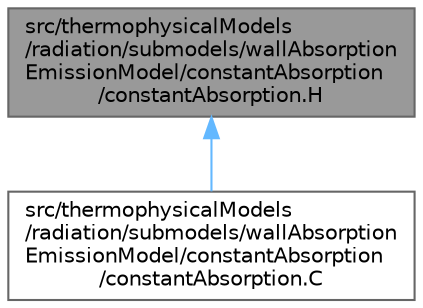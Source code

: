 digraph "src/thermophysicalModels/radiation/submodels/wallAbsorptionEmissionModel/constantAbsorption/constantAbsorption.H"
{
 // LATEX_PDF_SIZE
  bgcolor="transparent";
  edge [fontname=Helvetica,fontsize=10,labelfontname=Helvetica,labelfontsize=10];
  node [fontname=Helvetica,fontsize=10,shape=box,height=0.2,width=0.4];
  Node1 [id="Node000001",label="src/thermophysicalModels\l/radiation/submodels/wallAbsorption\lEmissionModel/constantAbsorption\l/constantAbsorption.H",height=0.2,width=0.4,color="gray40", fillcolor="grey60", style="filled", fontcolor="black",tooltip=" "];
  Node1 -> Node2 [id="edge1_Node000001_Node000002",dir="back",color="steelblue1",style="solid",tooltip=" "];
  Node2 [id="Node000002",label="src/thermophysicalModels\l/radiation/submodels/wallAbsorption\lEmissionModel/constantAbsorption\l/constantAbsorption.C",height=0.2,width=0.4,color="grey40", fillcolor="white", style="filled",URL="$constantAbsorption_8C.html",tooltip=" "];
}
